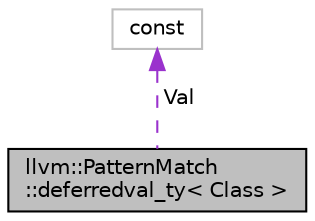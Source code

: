 digraph "llvm::PatternMatch::deferredval_ty&lt; Class &gt;"
{
 // LATEX_PDF_SIZE
  bgcolor="transparent";
  edge [fontname="Helvetica",fontsize="10",labelfontname="Helvetica",labelfontsize="10"];
  node [fontname="Helvetica",fontsize="10",shape=record];
  Node1 [label="llvm::PatternMatch\l::deferredval_ty\< Class \>",height=0.2,width=0.4,color="black", fillcolor="grey75", style="filled", fontcolor="black",tooltip="Stores a reference to the Value *, not the Value * itself, thus can be used in commutative matchers."];
  Node2 -> Node1 [dir="back",color="darkorchid3",fontsize="10",style="dashed",label=" Val" ,fontname="Helvetica"];
  Node2 [label="const",height=0.2,width=0.4,color="grey75",tooltip=" "];
}
